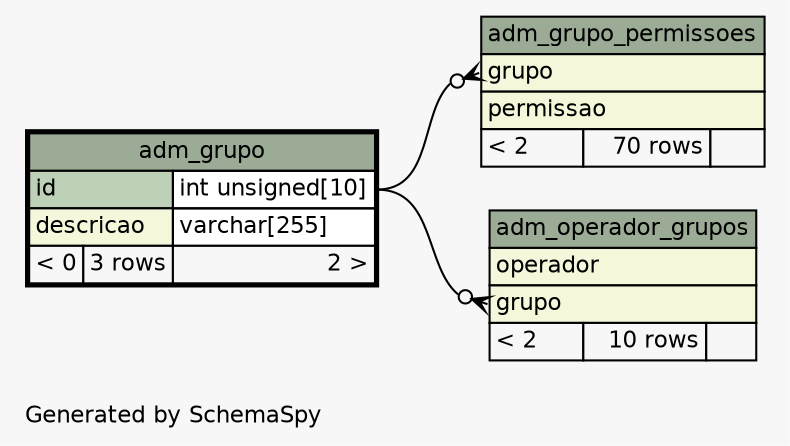 // dot 2.38.0 on Windows 10 10.0
// SchemaSpy rev 590
digraph "oneDegreeRelationshipsDiagram" {
  graph [
    rankdir="RL"
    bgcolor="#f7f7f7"
    label="\nGenerated by SchemaSpy"
    labeljust="l"
    nodesep="0.18"
    ranksep="0.46"
    fontname="Helvetica"
    fontsize="11"
  ];
  node [
    fontname="Helvetica"
    fontsize="11"
    shape="plaintext"
  ];
  edge [
    arrowsize="0.8"
  ];
  "adm_grupo_permissoes":"grupo":w -> "adm_grupo":"id.type":e [arrowhead=none dir=back arrowtail=crowodot];
  "adm_operador_grupos":"grupo":w -> "adm_grupo":"id.type":e [arrowhead=none dir=back arrowtail=crowodot];
  "adm_grupo" [
    label=<
    <TABLE BORDER="2" CELLBORDER="1" CELLSPACING="0" BGCOLOR="#ffffff">
      <TR><TD COLSPAN="3" BGCOLOR="#9bab96" ALIGN="CENTER">adm_grupo</TD></TR>
      <TR><TD PORT="id" COLSPAN="2" BGCOLOR="#bed1b8" ALIGN="LEFT">id</TD><TD PORT="id.type" ALIGN="LEFT">int unsigned[10]</TD></TR>
      <TR><TD PORT="descricao" COLSPAN="2" BGCOLOR="#f4f7da" ALIGN="LEFT">descricao</TD><TD PORT="descricao.type" ALIGN="LEFT">varchar[255]</TD></TR>
      <TR><TD ALIGN="LEFT" BGCOLOR="#f7f7f7">&lt; 0</TD><TD ALIGN="RIGHT" BGCOLOR="#f7f7f7">3 rows</TD><TD ALIGN="RIGHT" BGCOLOR="#f7f7f7">2 &gt;</TD></TR>
    </TABLE>>
    URL="adm_grupo.html"
    tooltip="adm_grupo"
  ];
  "adm_grupo_permissoes" [
    label=<
    <TABLE BORDER="0" CELLBORDER="1" CELLSPACING="0" BGCOLOR="#ffffff">
      <TR><TD COLSPAN="3" BGCOLOR="#9bab96" ALIGN="CENTER">adm_grupo_permissoes</TD></TR>
      <TR><TD PORT="grupo" COLSPAN="3" BGCOLOR="#f4f7da" ALIGN="LEFT">grupo</TD></TR>
      <TR><TD PORT="permissao" COLSPAN="3" BGCOLOR="#f4f7da" ALIGN="LEFT">permissao</TD></TR>
      <TR><TD ALIGN="LEFT" BGCOLOR="#f7f7f7">&lt; 2</TD><TD ALIGN="RIGHT" BGCOLOR="#f7f7f7">70 rows</TD><TD ALIGN="RIGHT" BGCOLOR="#f7f7f7">  </TD></TR>
    </TABLE>>
    URL="adm_grupo_permissoes.html"
    tooltip="adm_grupo_permissoes"
  ];
  "adm_operador_grupos" [
    label=<
    <TABLE BORDER="0" CELLBORDER="1" CELLSPACING="0" BGCOLOR="#ffffff">
      <TR><TD COLSPAN="3" BGCOLOR="#9bab96" ALIGN="CENTER">adm_operador_grupos</TD></TR>
      <TR><TD PORT="operador" COLSPAN="3" BGCOLOR="#f4f7da" ALIGN="LEFT">operador</TD></TR>
      <TR><TD PORT="grupo" COLSPAN="3" BGCOLOR="#f4f7da" ALIGN="LEFT">grupo</TD></TR>
      <TR><TD ALIGN="LEFT" BGCOLOR="#f7f7f7">&lt; 2</TD><TD ALIGN="RIGHT" BGCOLOR="#f7f7f7">10 rows</TD><TD ALIGN="RIGHT" BGCOLOR="#f7f7f7">  </TD></TR>
    </TABLE>>
    URL="adm_operador_grupos.html"
    tooltip="adm_operador_grupos"
  ];
}
